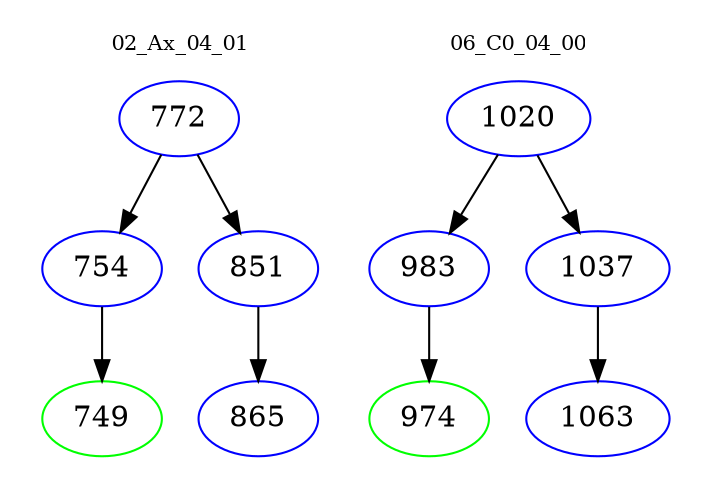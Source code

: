 digraph{
subgraph cluster_0 {
color = white
label = "02_Ax_04_01";
fontsize=10;
T0_772 [label="772", color="blue"]
T0_772 -> T0_754 [color="black"]
T0_754 [label="754", color="blue"]
T0_754 -> T0_749 [color="black"]
T0_749 [label="749", color="green"]
T0_772 -> T0_851 [color="black"]
T0_851 [label="851", color="blue"]
T0_851 -> T0_865 [color="black"]
T0_865 [label="865", color="blue"]
}
subgraph cluster_1 {
color = white
label = "06_C0_04_00";
fontsize=10;
T1_1020 [label="1020", color="blue"]
T1_1020 -> T1_983 [color="black"]
T1_983 [label="983", color="blue"]
T1_983 -> T1_974 [color="black"]
T1_974 [label="974", color="green"]
T1_1020 -> T1_1037 [color="black"]
T1_1037 [label="1037", color="blue"]
T1_1037 -> T1_1063 [color="black"]
T1_1063 [label="1063", color="blue"]
}
}

